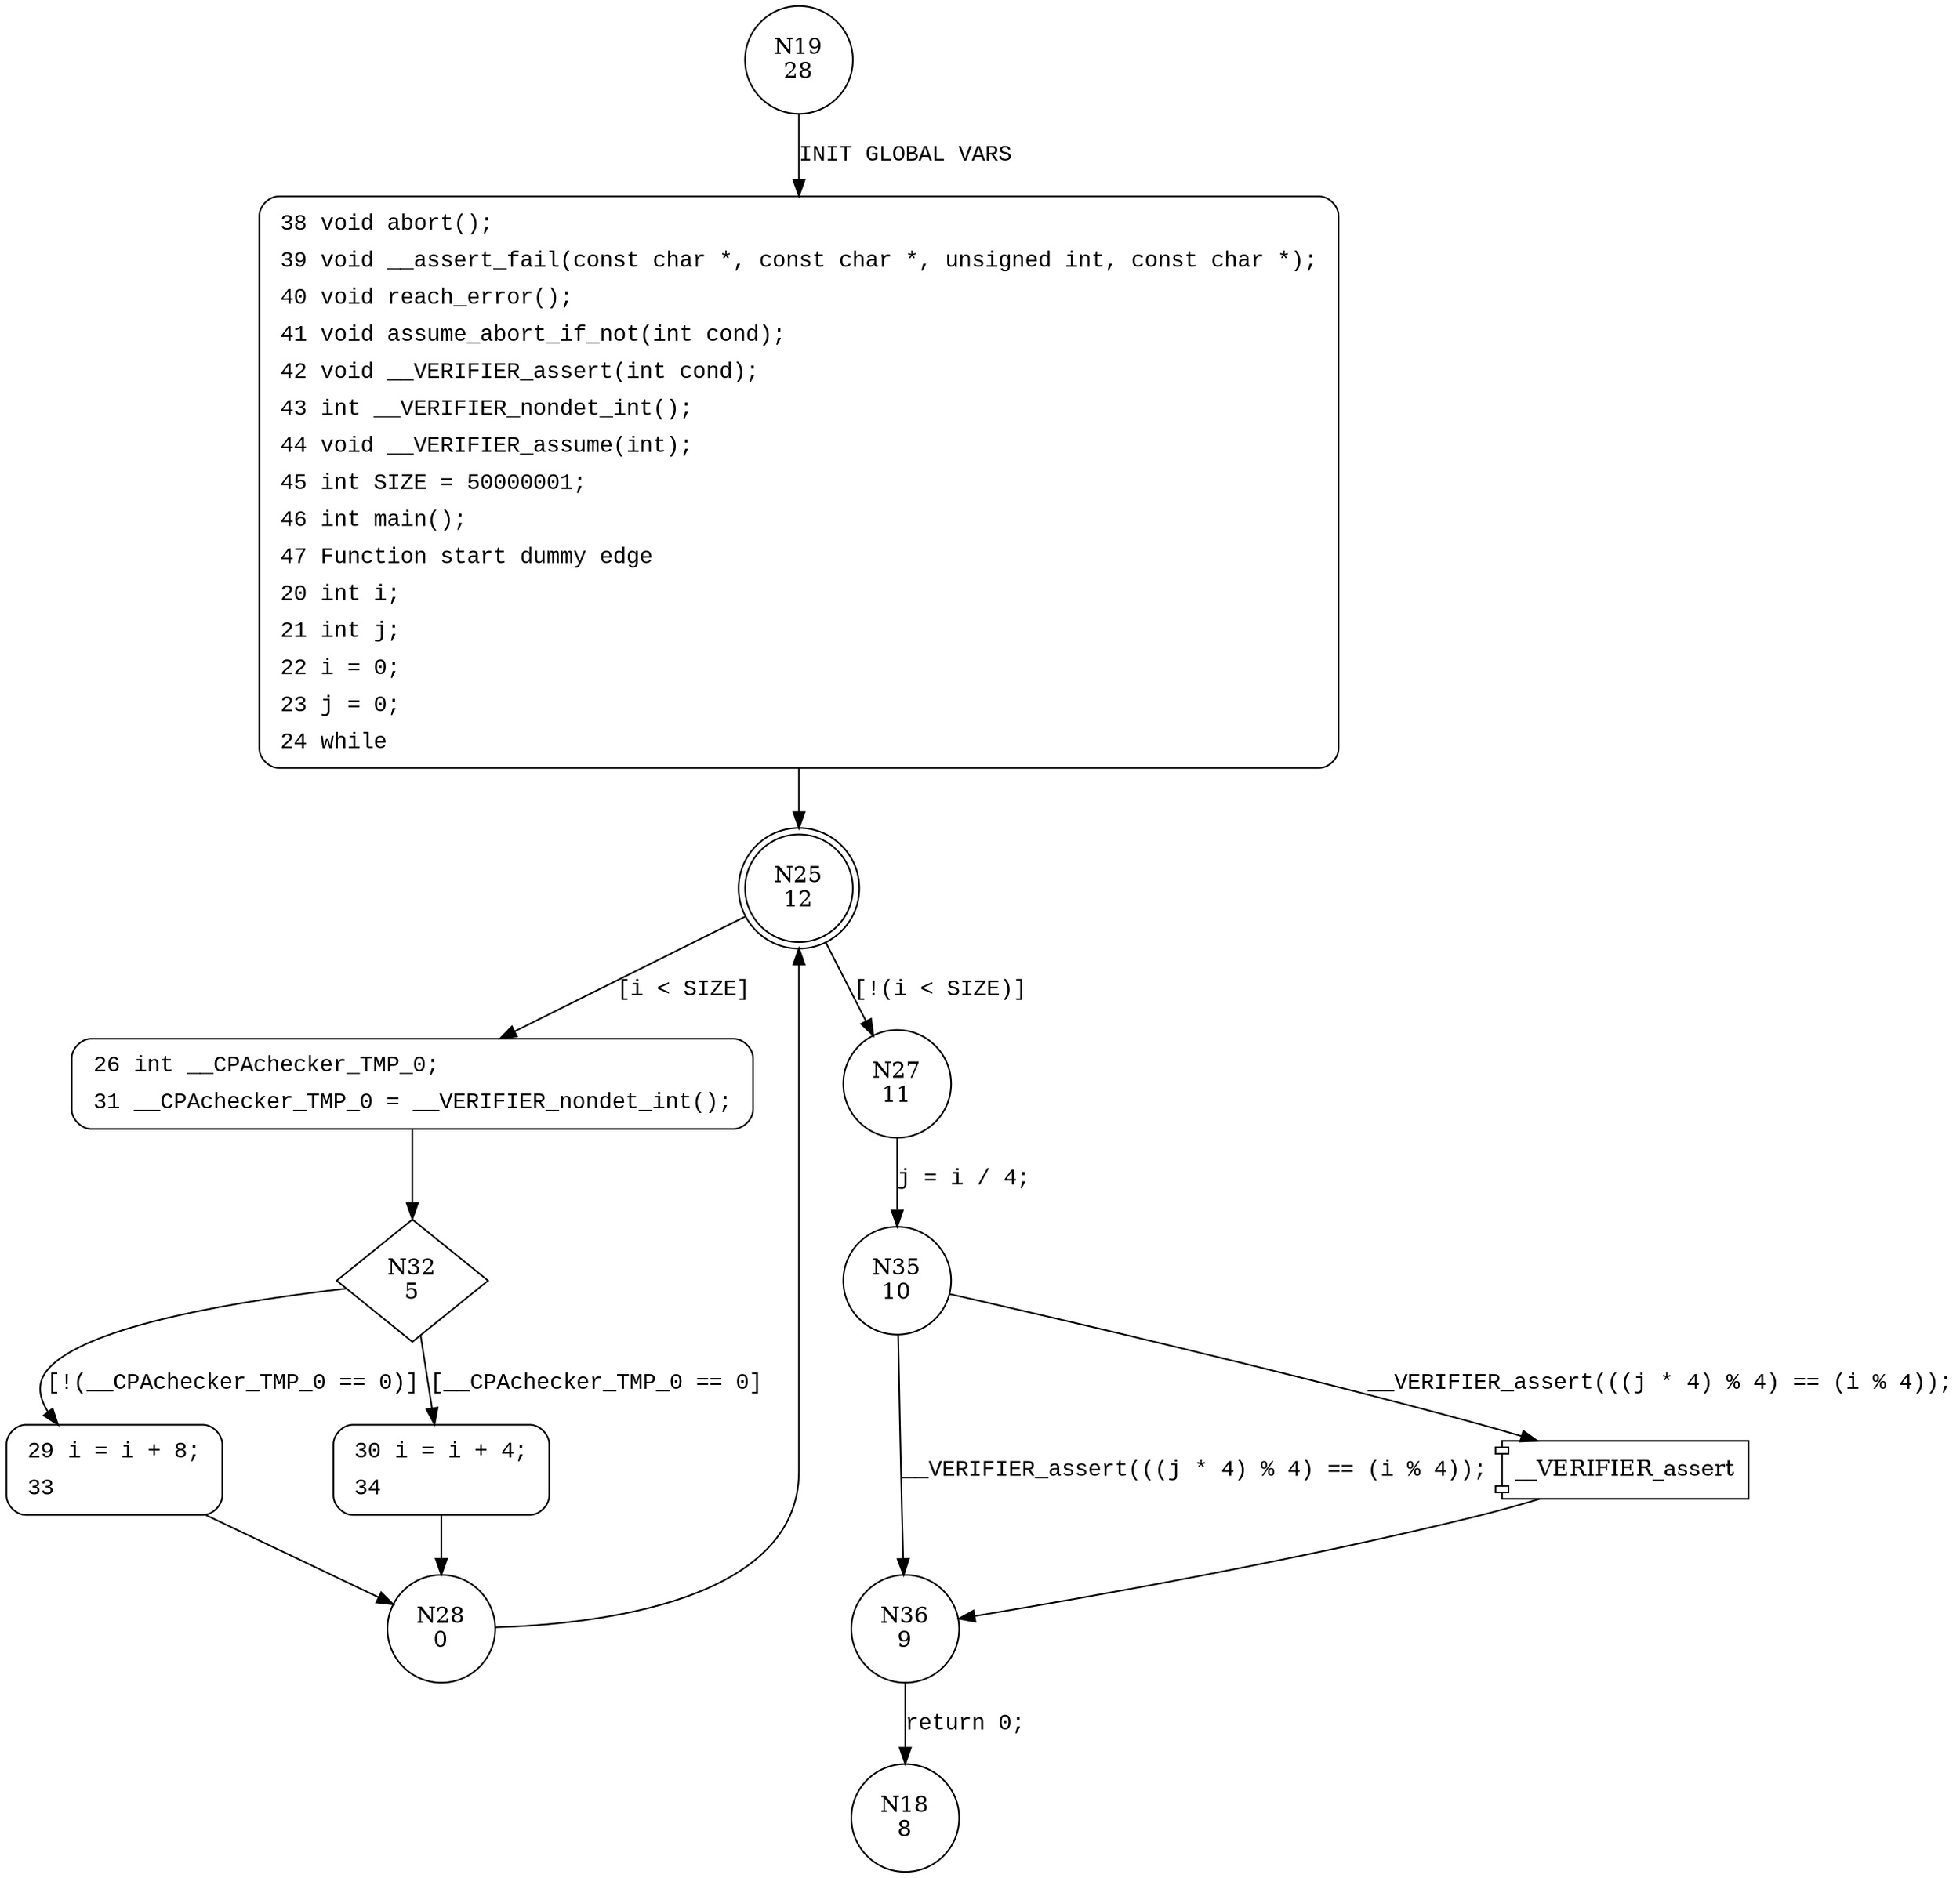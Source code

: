 digraph main {
19 [shape="circle" label="N19\n28"]
38 [shape="circle" label="N38\n27"]
25 [shape="doublecircle" label="N25\n12"]
26 [shape="circle" label="N26\n7"]
27 [shape="circle" label="N27\n11"]
35 [shape="circle" label="N35\n10"]
36 [shape="circle" label="N36\n9"]
18 [shape="circle" label="N18\n8"]
32 [shape="diamond" label="N32\n5"]
30 [shape="circle" label="N30\n2"]
29 [shape="circle" label="N29\n4"]
28 [shape="circle" label="N28\n0"]
38 [style="filled,bold" penwidth="1" fillcolor="white" fontname="Courier New" shape="Mrecord" label=<<table border="0" cellborder="0" cellpadding="3" bgcolor="white"><tr><td align="right">38</td><td align="left">void abort();</td></tr><tr><td align="right">39</td><td align="left">void __assert_fail(const char *, const char *, unsigned int, const char *);</td></tr><tr><td align="right">40</td><td align="left">void reach_error();</td></tr><tr><td align="right">41</td><td align="left">void assume_abort_if_not(int cond);</td></tr><tr><td align="right">42</td><td align="left">void __VERIFIER_assert(int cond);</td></tr><tr><td align="right">43</td><td align="left">int __VERIFIER_nondet_int();</td></tr><tr><td align="right">44</td><td align="left">void __VERIFIER_assume(int);</td></tr><tr><td align="right">45</td><td align="left">int SIZE = 50000001;</td></tr><tr><td align="right">46</td><td align="left">int main();</td></tr><tr><td align="right">47</td><td align="left">Function start dummy edge</td></tr><tr><td align="right">20</td><td align="left">int i;</td></tr><tr><td align="right">21</td><td align="left">int j;</td></tr><tr><td align="right">22</td><td align="left">i = 0;</td></tr><tr><td align="right">23</td><td align="left">j = 0;</td></tr><tr><td align="right">24</td><td align="left">while</td></tr></table>>]
38 -> 25[label=""]
26 [style="filled,bold" penwidth="1" fillcolor="white" fontname="Courier New" shape="Mrecord" label=<<table border="0" cellborder="0" cellpadding="3" bgcolor="white"><tr><td align="right">26</td><td align="left">int __CPAchecker_TMP_0;</td></tr><tr><td align="right">31</td><td align="left">__CPAchecker_TMP_0 = __VERIFIER_nondet_int();</td></tr></table>>]
26 -> 32[label=""]
29 [style="filled,bold" penwidth="1" fillcolor="white" fontname="Courier New" shape="Mrecord" label=<<table border="0" cellborder="0" cellpadding="3" bgcolor="white"><tr><td align="right">29</td><td align="left">i = i + 8;</td></tr><tr><td align="right">33</td><td align="left"></td></tr></table>>]
29 -> 28[label=""]
30 [style="filled,bold" penwidth="1" fillcolor="white" fontname="Courier New" shape="Mrecord" label=<<table border="0" cellborder="0" cellpadding="3" bgcolor="white"><tr><td align="right">30</td><td align="left">i = i + 4;</td></tr><tr><td align="right">34</td><td align="left"></td></tr></table>>]
30 -> 28[label=""]
19 -> 38 [label="INIT GLOBAL VARS" fontname="Courier New"]
25 -> 26 [label="[i < SIZE]" fontname="Courier New"]
25 -> 27 [label="[!(i < SIZE)]" fontname="Courier New"]
100001 [shape="component" label="__VERIFIER_assert"]
35 -> 100001 [label="__VERIFIER_assert(((j * 4) % 4) == (i % 4));" fontname="Courier New"]
100001 -> 36 [label="" fontname="Courier New"]
35 -> 36 [label="__VERIFIER_assert(((j * 4) % 4) == (i % 4));" fontname="Courier New"]
36 -> 18 [label="return 0;" fontname="Courier New"]
32 -> 30 [label="[__CPAchecker_TMP_0 == 0]" fontname="Courier New"]
32 -> 29 [label="[!(__CPAchecker_TMP_0 == 0)]" fontname="Courier New"]
28 -> 25 [label="" fontname="Courier New"]
27 -> 35 [label="j = i / 4;" fontname="Courier New"]
}
